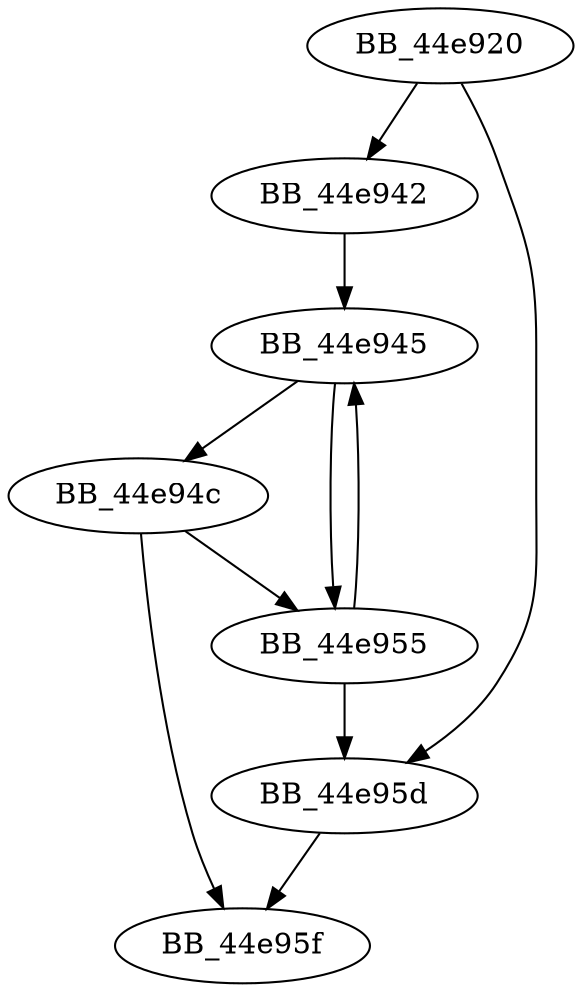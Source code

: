 DiGraph sub_44E920{
BB_44e920->BB_44e942
BB_44e920->BB_44e95d
BB_44e942->BB_44e945
BB_44e945->BB_44e94c
BB_44e945->BB_44e955
BB_44e94c->BB_44e955
BB_44e94c->BB_44e95f
BB_44e955->BB_44e945
BB_44e955->BB_44e95d
BB_44e95d->BB_44e95f
}
